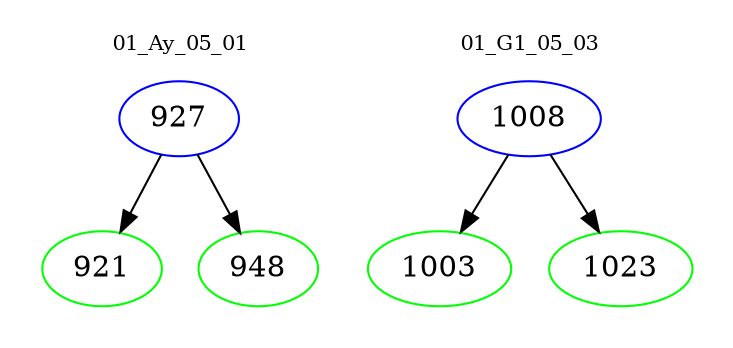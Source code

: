 digraph{
subgraph cluster_0 {
color = white
label = "01_Ay_05_01";
fontsize=10;
T0_927 [label="927", color="blue"]
T0_927 -> T0_921 [color="black"]
T0_921 [label="921", color="green"]
T0_927 -> T0_948 [color="black"]
T0_948 [label="948", color="green"]
}
subgraph cluster_1 {
color = white
label = "01_G1_05_03";
fontsize=10;
T1_1008 [label="1008", color="blue"]
T1_1008 -> T1_1003 [color="black"]
T1_1003 [label="1003", color="green"]
T1_1008 -> T1_1023 [color="black"]
T1_1023 [label="1023", color="green"]
}
}
